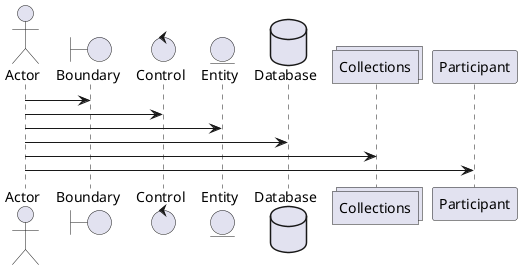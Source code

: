 @startuml
actor Actor as A
boundary Boundary as B
control Control as C
entity Entity as D
database Database as E
collections Collections as F
participant Participant as G
'as を使うことで別名を付与することができる
A -> B
A -> C
A -> D
A -> E
A -> F
A -> G
@enduml
